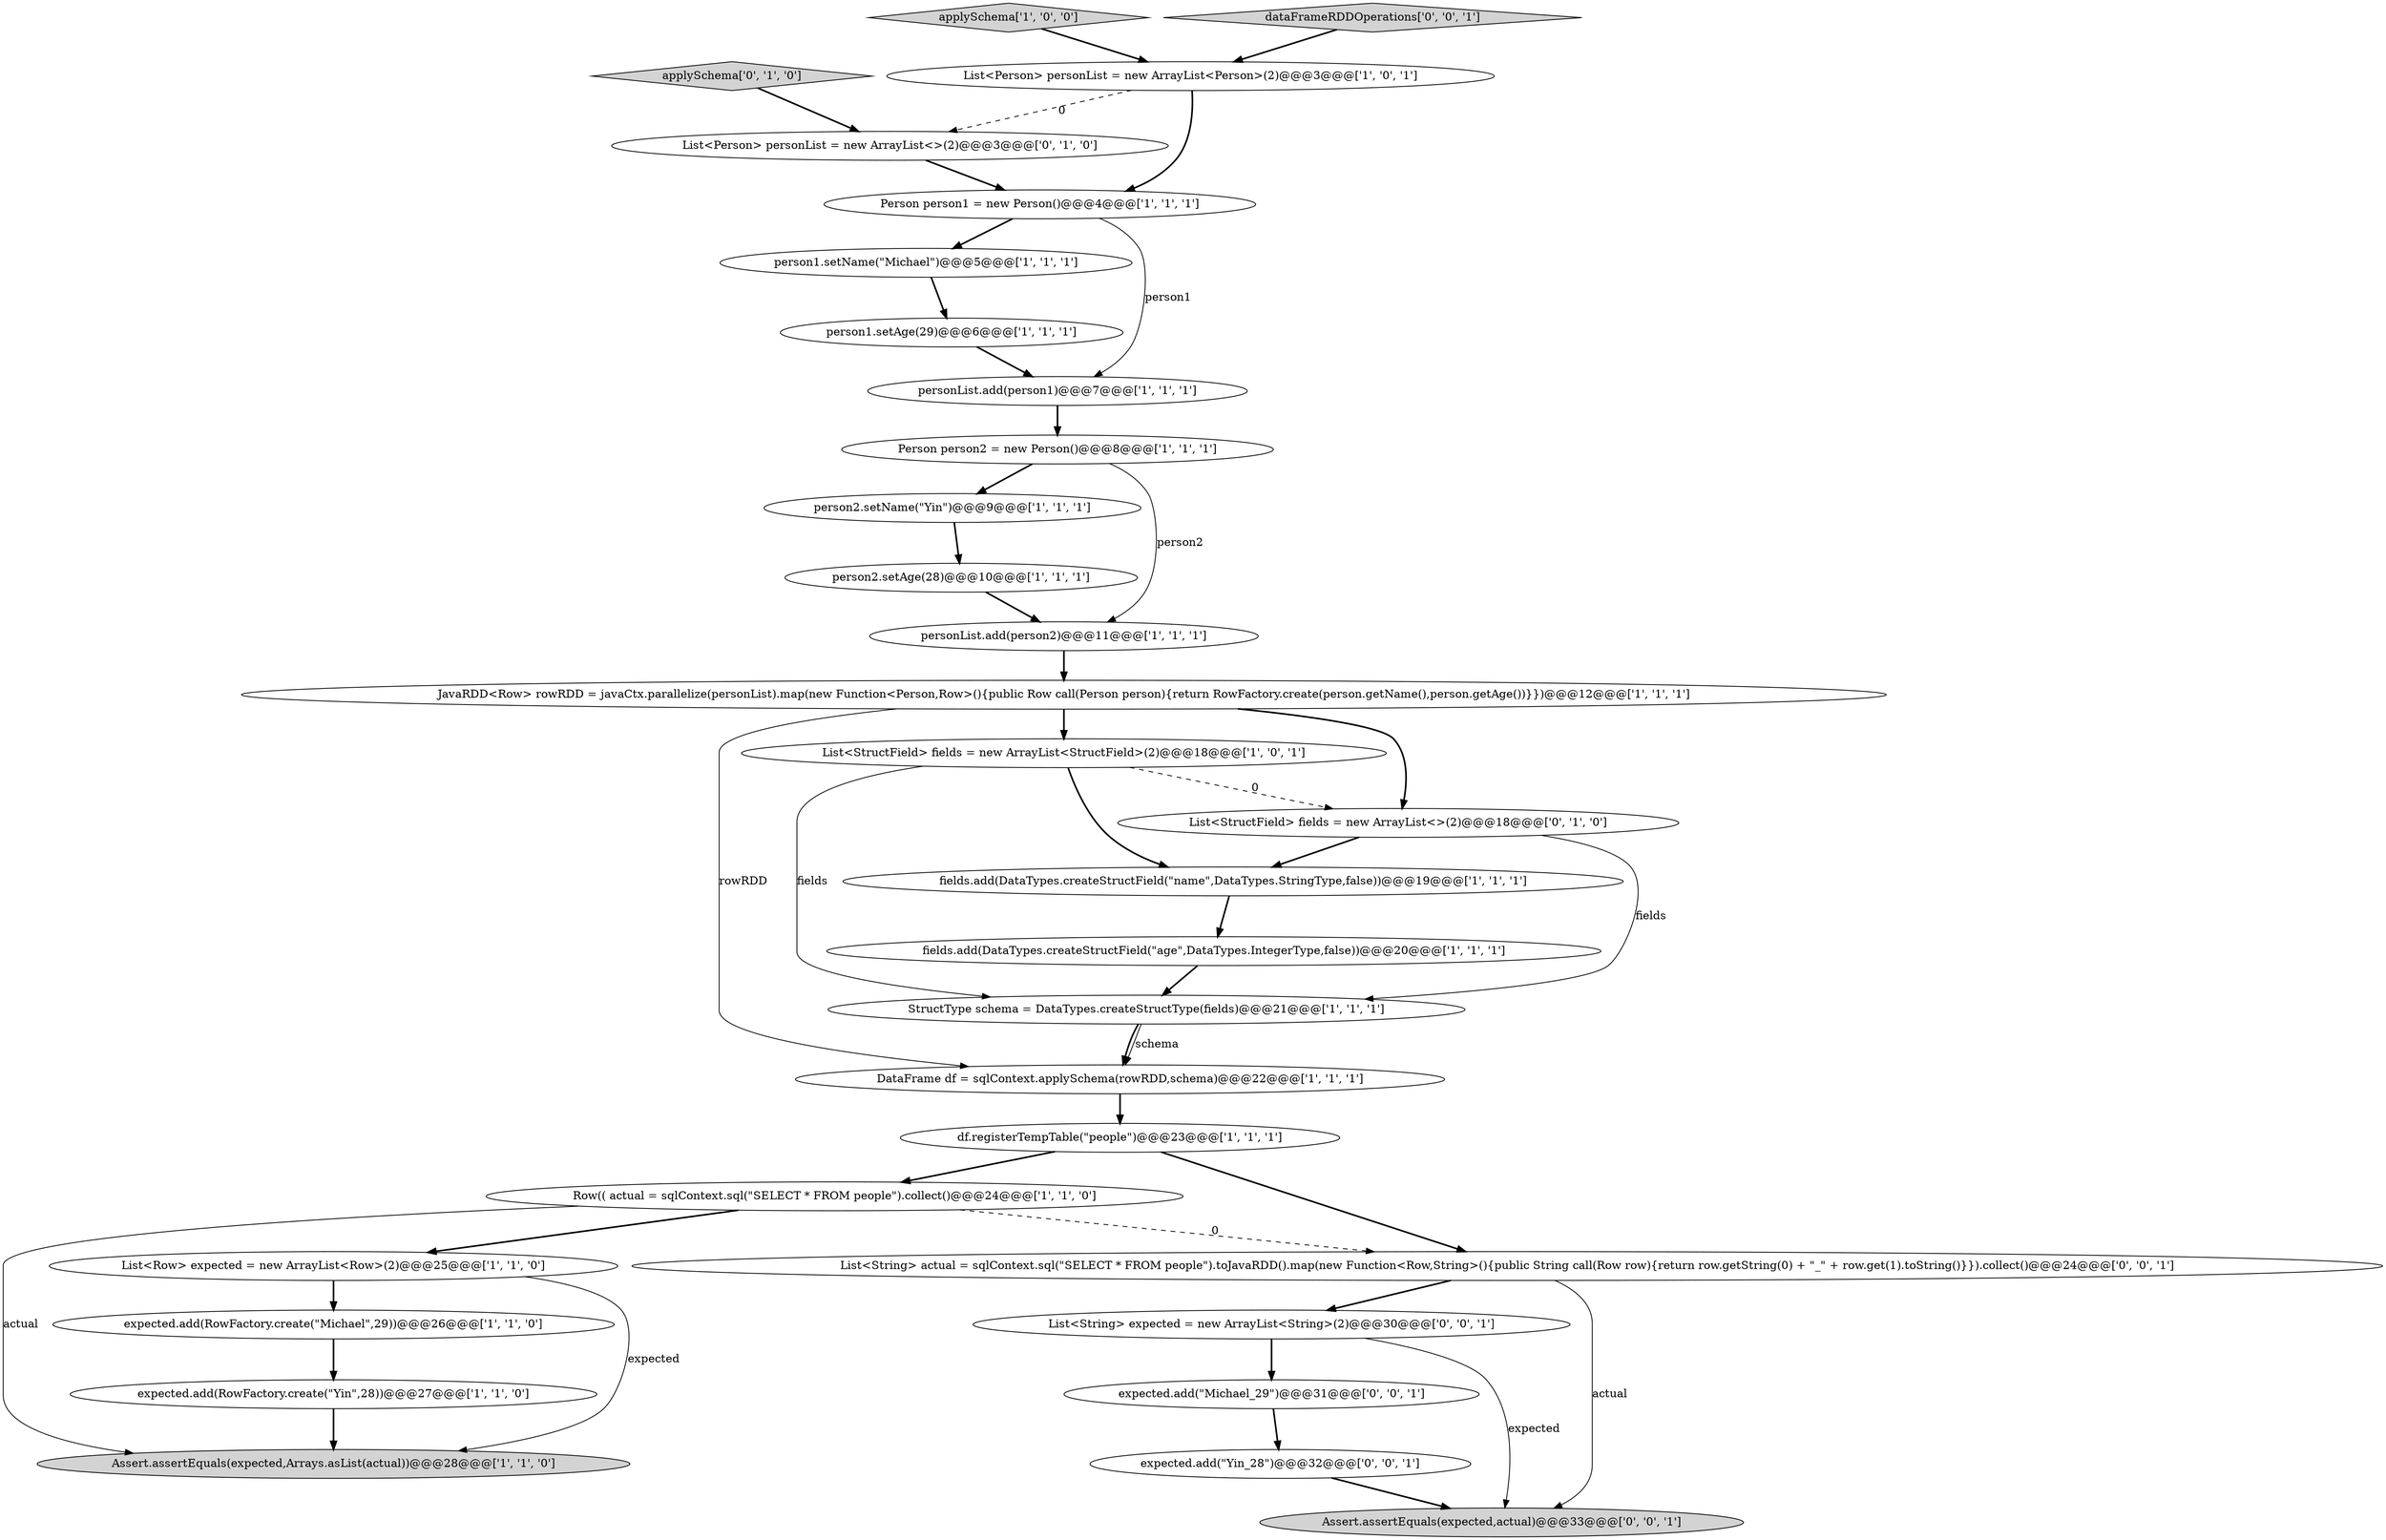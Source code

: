 digraph {
23 [style = filled, label = "applySchema['0', '1', '0']", fillcolor = lightgray, shape = diamond image = "AAA0AAABBB2BBB"];
1 [style = filled, label = "df.registerTempTable(\"people\")@@@23@@@['1', '1', '1']", fillcolor = white, shape = ellipse image = "AAA0AAABBB1BBB"];
8 [style = filled, label = "person2.setName(\"Yin\")@@@9@@@['1', '1', '1']", fillcolor = white, shape = ellipse image = "AAA0AAABBB1BBB"];
28 [style = filled, label = "expected.add(\"Yin_28\")@@@32@@@['0', '0', '1']", fillcolor = white, shape = ellipse image = "AAA0AAABBB3BBB"];
2 [style = filled, label = "DataFrame df = sqlContext.applySchema(rowRDD,schema)@@@22@@@['1', '1', '1']", fillcolor = white, shape = ellipse image = "AAA0AAABBB1BBB"];
20 [style = filled, label = "List<StructField> fields = new ArrayList<StructField>(2)@@@18@@@['1', '0', '1']", fillcolor = white, shape = ellipse image = "AAA0AAABBB1BBB"];
21 [style = filled, label = "person2.setAge(28)@@@10@@@['1', '1', '1']", fillcolor = white, shape = ellipse image = "AAA0AAABBB1BBB"];
6 [style = filled, label = "personList.add(person1)@@@7@@@['1', '1', '1']", fillcolor = white, shape = ellipse image = "AAA0AAABBB1BBB"];
0 [style = filled, label = "fields.add(DataTypes.createStructField(\"name\",DataTypes.StringType,false))@@@19@@@['1', '1', '1']", fillcolor = white, shape = ellipse image = "AAA0AAABBB1BBB"];
10 [style = filled, label = "Assert.assertEquals(expected,Arrays.asList(actual))@@@28@@@['1', '1', '0']", fillcolor = lightgray, shape = ellipse image = "AAA0AAABBB1BBB"];
25 [style = filled, label = "expected.add(\"Michael_29\")@@@31@@@['0', '0', '1']", fillcolor = white, shape = ellipse image = "AAA0AAABBB3BBB"];
16 [style = filled, label = "fields.add(DataTypes.createStructField(\"age\",DataTypes.IntegerType,false))@@@20@@@['1', '1', '1']", fillcolor = white, shape = ellipse image = "AAA0AAABBB1BBB"];
19 [style = filled, label = "person1.setAge(29)@@@6@@@['1', '1', '1']", fillcolor = white, shape = ellipse image = "AAA0AAABBB1BBB"];
13 [style = filled, label = "Row(( actual = sqlContext.sql(\"SELECT * FROM people\").collect()@@@24@@@['1', '1', '0']", fillcolor = white, shape = ellipse image = "AAA0AAABBB1BBB"];
26 [style = filled, label = "Assert.assertEquals(expected,actual)@@@33@@@['0', '0', '1']", fillcolor = lightgray, shape = ellipse image = "AAA0AAABBB3BBB"];
30 [style = filled, label = "List<String> expected = new ArrayList<String>(2)@@@30@@@['0', '0', '1']", fillcolor = white, shape = ellipse image = "AAA0AAABBB3BBB"];
15 [style = filled, label = "expected.add(RowFactory.create(\"Yin\",28))@@@27@@@['1', '1', '0']", fillcolor = white, shape = ellipse image = "AAA0AAABBB1BBB"];
17 [style = filled, label = "personList.add(person2)@@@11@@@['1', '1', '1']", fillcolor = white, shape = ellipse image = "AAA0AAABBB1BBB"];
9 [style = filled, label = "Person person1 = new Person()@@@4@@@['1', '1', '1']", fillcolor = white, shape = ellipse image = "AAA0AAABBB1BBB"];
14 [style = filled, label = "JavaRDD<Row> rowRDD = javaCtx.parallelize(personList).map(new Function<Person,Row>(){public Row call(Person person){return RowFactory.create(person.getName(),person.getAge())}})@@@12@@@['1', '1', '1']", fillcolor = white, shape = ellipse image = "AAA0AAABBB1BBB"];
3 [style = filled, label = "List<Row> expected = new ArrayList<Row>(2)@@@25@@@['1', '1', '0']", fillcolor = white, shape = ellipse image = "AAA0AAABBB1BBB"];
12 [style = filled, label = "StructType schema = DataTypes.createStructType(fields)@@@21@@@['1', '1', '1']", fillcolor = white, shape = ellipse image = "AAA0AAABBB1BBB"];
29 [style = filled, label = "List<String> actual = sqlContext.sql(\"SELECT * FROM people\").toJavaRDD().map(new Function<Row,String>(){public String call(Row row){return row.getString(0) + \"_\" + row.get(1).toString()}}).collect()@@@24@@@['0', '0', '1']", fillcolor = white, shape = ellipse image = "AAA0AAABBB3BBB"];
22 [style = filled, label = "List<Person> personList = new ArrayList<>(2)@@@3@@@['0', '1', '0']", fillcolor = white, shape = ellipse image = "AAA1AAABBB2BBB"];
11 [style = filled, label = "expected.add(RowFactory.create(\"Michael\",29))@@@26@@@['1', '1', '0']", fillcolor = white, shape = ellipse image = "AAA0AAABBB1BBB"];
7 [style = filled, label = "List<Person> personList = new ArrayList<Person>(2)@@@3@@@['1', '0', '1']", fillcolor = white, shape = ellipse image = "AAA0AAABBB1BBB"];
18 [style = filled, label = "applySchema['1', '0', '0']", fillcolor = lightgray, shape = diamond image = "AAA0AAABBB1BBB"];
24 [style = filled, label = "List<StructField> fields = new ArrayList<>(2)@@@18@@@['0', '1', '0']", fillcolor = white, shape = ellipse image = "AAA1AAABBB2BBB"];
5 [style = filled, label = "Person person2 = new Person()@@@8@@@['1', '1', '1']", fillcolor = white, shape = ellipse image = "AAA0AAABBB1BBB"];
4 [style = filled, label = "person1.setName(\"Michael\")@@@5@@@['1', '1', '1']", fillcolor = white, shape = ellipse image = "AAA0AAABBB1BBB"];
27 [style = filled, label = "dataFrameRDDOperations['0', '0', '1']", fillcolor = lightgray, shape = diamond image = "AAA0AAABBB3BBB"];
29->30 [style = bold, label=""];
23->22 [style = bold, label=""];
20->12 [style = solid, label="fields"];
3->11 [style = bold, label=""];
19->6 [style = bold, label=""];
5->8 [style = bold, label=""];
27->7 [style = bold, label=""];
9->4 [style = bold, label=""];
7->9 [style = bold, label=""];
12->2 [style = bold, label=""];
28->26 [style = bold, label=""];
21->17 [style = bold, label=""];
13->10 [style = solid, label="actual"];
1->29 [style = bold, label=""];
17->14 [style = bold, label=""];
5->17 [style = solid, label="person2"];
11->15 [style = bold, label=""];
14->24 [style = bold, label=""];
24->0 [style = bold, label=""];
30->25 [style = bold, label=""];
22->9 [style = bold, label=""];
8->21 [style = bold, label=""];
24->12 [style = solid, label="fields"];
9->6 [style = solid, label="person1"];
16->12 [style = bold, label=""];
14->2 [style = solid, label="rowRDD"];
3->10 [style = solid, label="expected"];
25->28 [style = bold, label=""];
4->19 [style = bold, label=""];
30->26 [style = solid, label="expected"];
0->16 [style = bold, label=""];
20->24 [style = dashed, label="0"];
29->26 [style = solid, label="actual"];
7->22 [style = dashed, label="0"];
2->1 [style = bold, label=""];
13->29 [style = dashed, label="0"];
6->5 [style = bold, label=""];
13->3 [style = bold, label=""];
20->0 [style = bold, label=""];
12->2 [style = solid, label="schema"];
15->10 [style = bold, label=""];
14->20 [style = bold, label=""];
1->13 [style = bold, label=""];
18->7 [style = bold, label=""];
}
